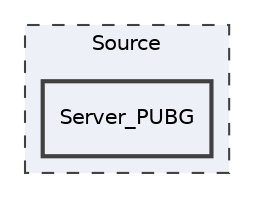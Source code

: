 digraph "Source/Server_PUBG"
{
 // LATEX_PDF_SIZE
  edge [fontname="Helvetica",fontsize="10",labelfontname="Helvetica",labelfontsize="10"];
  node [fontname="Helvetica",fontsize="10",shape=record];
  compound=true
  subgraph clusterdir_74389ed8173ad57b461b9d623a1f3867 {
    graph [ bgcolor="#edf0f7", pencolor="grey25", style="filled,dashed,", label="Source", fontname="Helvetica", fontsize="10", URL="dir_74389ed8173ad57b461b9d623a1f3867.html"]
  dir_e35a5cc4dbc135015d6b14a4f5134acd [shape=box, label="Server_PUBG", style="filled,bold,", fillcolor="#edf0f7", color="grey25", URL="dir_e35a5cc4dbc135015d6b14a4f5134acd.html"];
  }
}
